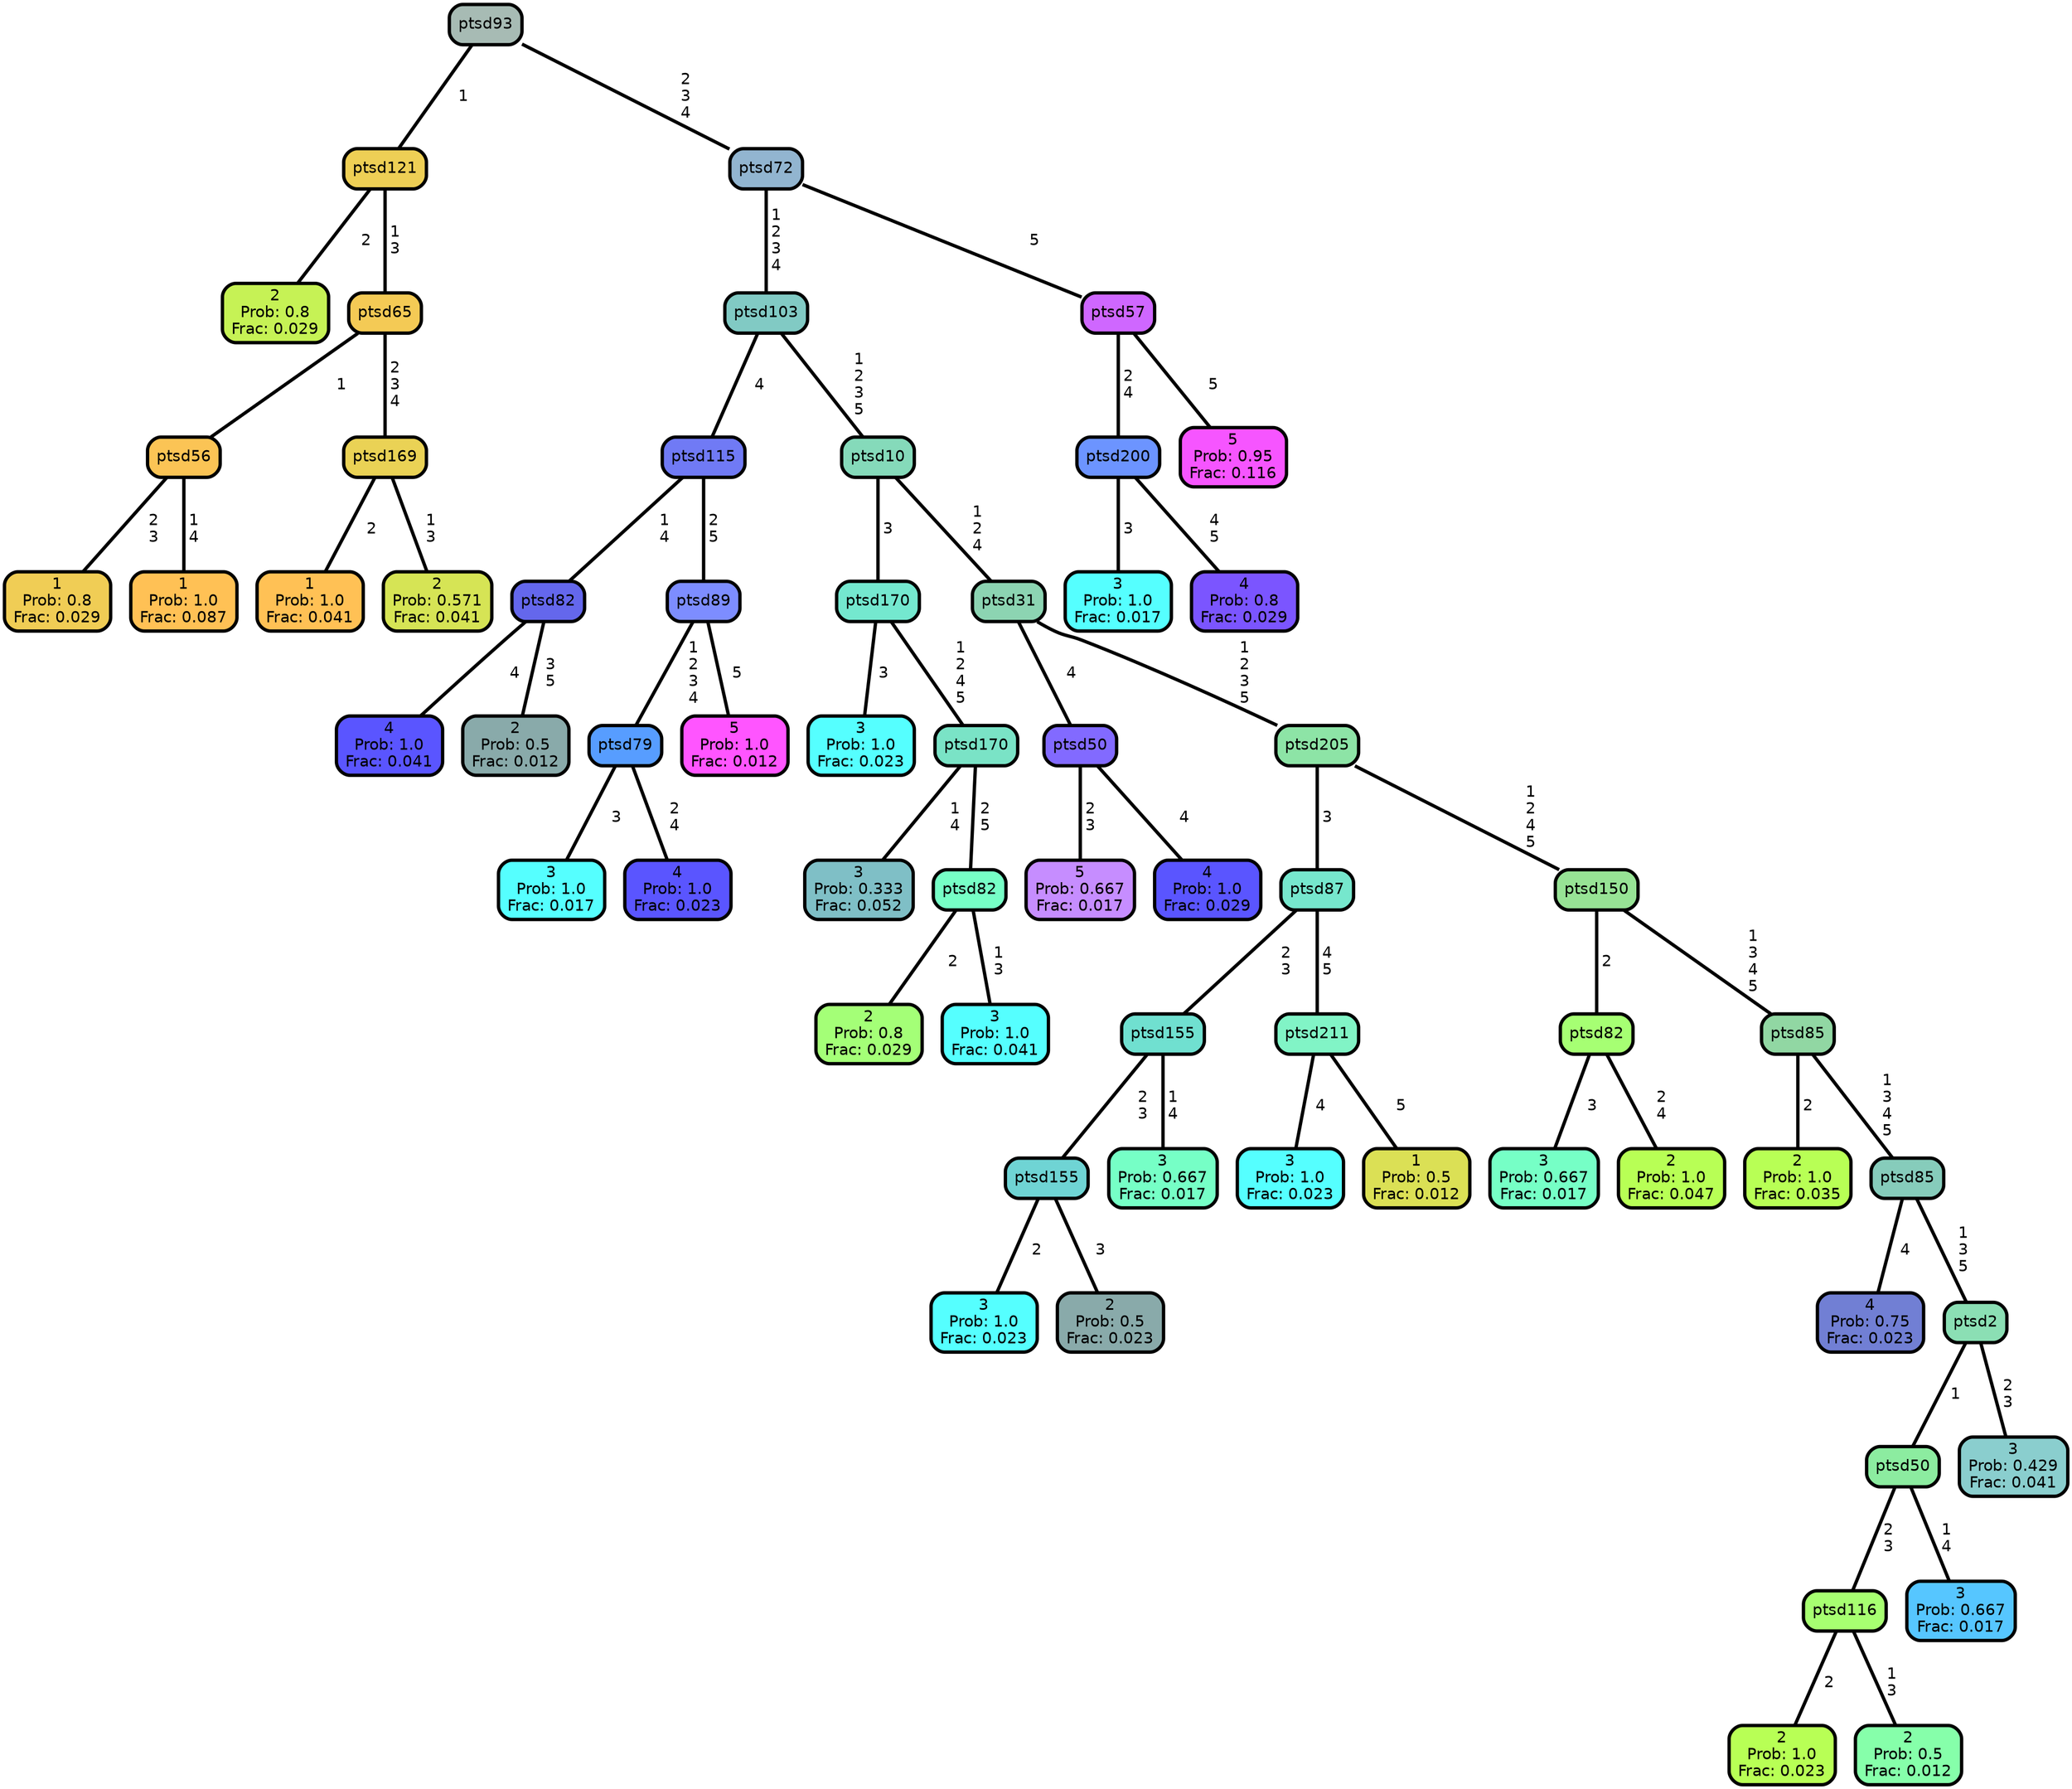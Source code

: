 graph Tree {
node [shape=box, style="filled, rounded",color="black",penwidth="3",fontcolor="black",                 fontname=helvetica] ;
graph [ranksep="0 equally", splines=straight,                 bgcolor=transparent, dpi=200] ;
edge [fontname=helvetica, color=black] ;
0 [label="2
Prob: 0.8
Frac: 0.029", fillcolor="#c6f255"] ;
1 [label="ptsd121", fillcolor="#eecf55"] ;
2 [label="1
Prob: 0.8
Frac: 0.029", fillcolor="#f0cd55"] ;
3 [label="ptsd56", fillcolor="#fbc455"] ;
4 [label="1
Prob: 1.0
Frac: 0.087", fillcolor="#ffc155"] ;
5 [label="ptsd65", fillcolor="#f4ca55"] ;
6 [label="1
Prob: 1.0
Frac: 0.041", fillcolor="#ffc155"] ;
7 [label="ptsd169", fillcolor="#ead255"] ;
8 [label="2
Prob: 0.571
Frac: 0.041", fillcolor="#d6e455"] ;
9 [label="ptsd93", fillcolor="#a7bbb4"] ;
10 [label="4
Prob: 1.0
Frac: 0.041", fillcolor="#5a55ff"] ;
11 [label="ptsd82", fillcolor="#6467ec"] ;
12 [label="2
Prob: 0.5
Frac: 0.012", fillcolor="#89aaaa"] ;
13 [label="ptsd115", fillcolor="#707af5"] ;
14 [label="3
Prob: 1.0
Frac: 0.017", fillcolor="#55ffff"] ;
15 [label="ptsd79", fillcolor="#579dff"] ;
16 [label="4
Prob: 1.0
Frac: 0.023", fillcolor="#5a55ff"] ;
17 [label="ptsd89", fillcolor="#7d8dff"] ;
18 [label="5
Prob: 1.0
Frac: 0.012", fillcolor="#ff55ff"] ;
19 [label="ptsd103", fillcolor="#81cac4"] ;
20 [label="3
Prob: 1.0
Frac: 0.023", fillcolor="#55ffff"] ;
21 [label="ptsd170", fillcolor="#74e8cf"] ;
22 [label="3
Prob: 0.333
Frac: 0.052", fillcolor="#7fbfc6"] ;
23 [label="ptsd170", fillcolor="#7ae3c6"] ;
24 [label="2
Prob: 0.8
Frac: 0.029", fillcolor="#a4ff77"] ;
25 [label="ptsd82", fillcolor="#76ffc6"] ;
26 [label="3
Prob: 1.0
Frac: 0.041", fillcolor="#55ffff"] ;
27 [label="ptsd10", fillcolor="#85daba"] ;
28 [label="5
Prob: 0.667
Frac: 0.017", fillcolor="#c68dff"] ;
29 [label="ptsd50", fillcolor="#826aff"] ;
30 [label="4
Prob: 1.0
Frac: 0.029", fillcolor="#5a55ff"] ;
31 [label="ptsd31", fillcolor="#8cd4b2"] ;
32 [label="3
Prob: 1.0
Frac: 0.023", fillcolor="#55ffff"] ;
33 [label="ptsd155", fillcolor="#6fd4d4"] ;
34 [label="2
Prob: 0.5
Frac: 0.023", fillcolor="#89aaaa"] ;
35 [label="ptsd155", fillcolor="#70e0d0"] ;
36 [label="3
Prob: 0.667
Frac: 0.017", fillcolor="#76ffc6"] ;
37 [label="ptsd87", fillcolor="#76e7cd"] ;
38 [label="3
Prob: 1.0
Frac: 0.023", fillcolor="#55ffff"] ;
39 [label="ptsd211", fillcolor="#81f4c6"] ;
40 [label="1
Prob: 0.5
Frac: 0.012", fillcolor="#dbe055"] ;
41 [label="ptsd205", fillcolor="#8de4a6"] ;
42 [label="3
Prob: 0.667
Frac: 0.017", fillcolor="#76ffc6"] ;
43 [label="ptsd82", fillcolor="#a6ff73"] ;
44 [label="2
Prob: 1.0
Frac: 0.047", fillcolor="#b8ff55"] ;
45 [label="ptsd150", fillcolor="#97e395"] ;
46 [label="2
Prob: 1.0
Frac: 0.035", fillcolor="#b8ff55"] ;
47 [label="ptsd85", fillcolor="#91d7a3"] ;
48 [label="4
Prob: 0.75
Frac: 0.023", fillcolor="#717fd4"] ;
49 [label="ptsd85", fillcolor="#86ccbb"] ;
50 [label="2
Prob: 1.0
Frac: 0.023", fillcolor="#b8ff55"] ;
51 [label="ptsd116", fillcolor="#a7ff71"] ;
52 [label="2
Prob: 0.5
Frac: 0.012", fillcolor="#86ffaa"] ;
53 [label="ptsd50", fillcolor="#8ceca0"] ;
54 [label="3
Prob: 0.667
Frac: 0.017", fillcolor="#56c6ff"] ;
55 [label="ptsd2", fillcolor="#8bdfb4"] ;
56 [label="3
Prob: 0.429
Frac: 0.041", fillcolor="#8acece"] ;
57 [label="ptsd72", fillcolor="#92b5d0"] ;
58 [label="3
Prob: 1.0
Frac: 0.017", fillcolor="#55ffff"] ;
59 [label="ptsd200", fillcolor="#6c94ff"] ;
60 [label="4
Prob: 0.8
Frac: 0.029", fillcolor="#7b55ff"] ;
61 [label="ptsd57", fillcolor="#cf67ff"] ;
62 [label="5
Prob: 0.95
Frac: 0.116", fillcolor="#f655ff"] ;
1 -- 0 [label=" 2",penwidth=3] ;
1 -- 5 [label=" 1\n 3",penwidth=3] ;
3 -- 2 [label=" 2\n 3",penwidth=3] ;
3 -- 4 [label=" 1\n 4",penwidth=3] ;
5 -- 3 [label=" 1",penwidth=3] ;
5 -- 7 [label=" 2\n 3\n 4",penwidth=3] ;
7 -- 6 [label=" 2",penwidth=3] ;
7 -- 8 [label=" 1\n 3",penwidth=3] ;
9 -- 1 [label=" 1",penwidth=3] ;
9 -- 57 [label=" 2\n 3\n 4",penwidth=3] ;
11 -- 10 [label=" 4",penwidth=3] ;
11 -- 12 [label=" 3\n 5",penwidth=3] ;
13 -- 11 [label=" 1\n 4",penwidth=3] ;
13 -- 17 [label=" 2\n 5",penwidth=3] ;
15 -- 14 [label=" 3",penwidth=3] ;
15 -- 16 [label=" 2\n 4",penwidth=3] ;
17 -- 15 [label=" 1\n 2\n 3\n 4",penwidth=3] ;
17 -- 18 [label=" 5",penwidth=3] ;
19 -- 13 [label=" 4",penwidth=3] ;
19 -- 27 [label=" 1\n 2\n 3\n 5",penwidth=3] ;
21 -- 20 [label=" 3",penwidth=3] ;
21 -- 23 [label=" 1\n 2\n 4\n 5",penwidth=3] ;
23 -- 22 [label=" 1\n 4",penwidth=3] ;
23 -- 25 [label=" 2\n 5",penwidth=3] ;
25 -- 24 [label=" 2",penwidth=3] ;
25 -- 26 [label=" 1\n 3",penwidth=3] ;
27 -- 21 [label=" 3",penwidth=3] ;
27 -- 31 [label=" 1\n 2\n 4",penwidth=3] ;
29 -- 28 [label=" 2\n 3",penwidth=3] ;
29 -- 30 [label=" 4",penwidth=3] ;
31 -- 29 [label=" 4",penwidth=3] ;
31 -- 41 [label=" 1\n 2\n 3\n 5",penwidth=3] ;
33 -- 32 [label=" 2",penwidth=3] ;
33 -- 34 [label=" 3",penwidth=3] ;
35 -- 33 [label=" 2\n 3",penwidth=3] ;
35 -- 36 [label=" 1\n 4",penwidth=3] ;
37 -- 35 [label=" 2\n 3",penwidth=3] ;
37 -- 39 [label=" 4\n 5",penwidth=3] ;
39 -- 38 [label=" 4",penwidth=3] ;
39 -- 40 [label=" 5",penwidth=3] ;
41 -- 37 [label=" 3",penwidth=3] ;
41 -- 45 [label=" 1\n 2\n 4\n 5",penwidth=3] ;
43 -- 42 [label=" 3",penwidth=3] ;
43 -- 44 [label=" 2\n 4",penwidth=3] ;
45 -- 43 [label=" 2",penwidth=3] ;
45 -- 47 [label=" 1\n 3\n 4\n 5",penwidth=3] ;
47 -- 46 [label=" 2",penwidth=3] ;
47 -- 49 [label=" 1\n 3\n 4\n 5",penwidth=3] ;
49 -- 48 [label=" 4",penwidth=3] ;
49 -- 55 [label=" 1\n 3\n 5",penwidth=3] ;
51 -- 50 [label=" 2",penwidth=3] ;
51 -- 52 [label=" 1\n 3",penwidth=3] ;
53 -- 51 [label=" 2\n 3",penwidth=3] ;
53 -- 54 [label=" 1\n 4",penwidth=3] ;
55 -- 53 [label=" 1",penwidth=3] ;
55 -- 56 [label=" 2\n 3",penwidth=3] ;
57 -- 19 [label=" 1\n 2\n 3\n 4",penwidth=3] ;
57 -- 61 [label=" 5",penwidth=3] ;
59 -- 58 [label=" 3",penwidth=3] ;
59 -- 60 [label=" 4\n 5",penwidth=3] ;
61 -- 59 [label=" 2\n 4",penwidth=3] ;
61 -- 62 [label=" 5",penwidth=3] ;
{rank = same;}}